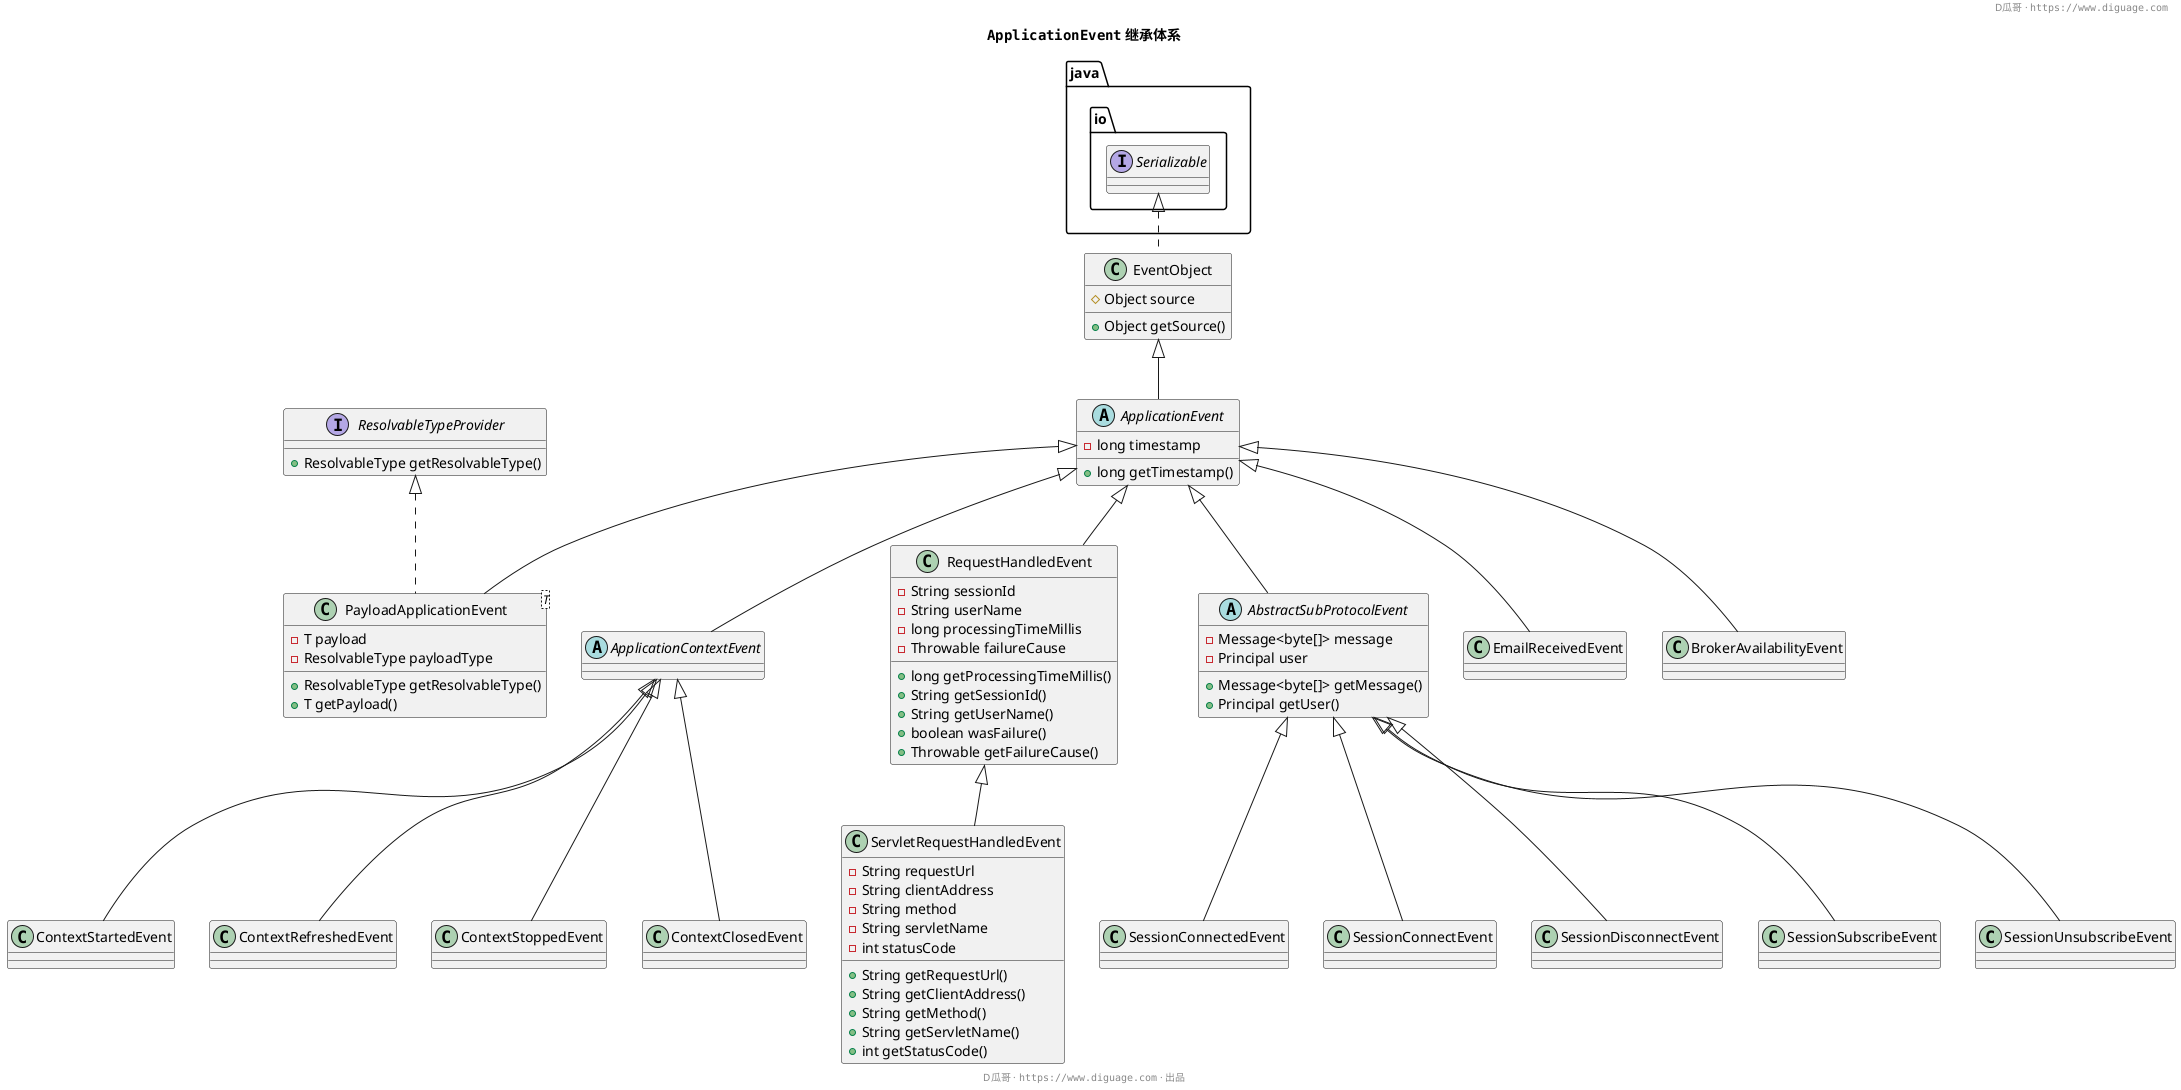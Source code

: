 @startuml
header D瓜哥 · ""https://www.diguage.com""

title **""ApplicationEvent"" 继承体系**

class EventObject implements java.io.Serializable {
  # Object source
  + Object getSource()
}

abstract class ApplicationEvent extends EventObject {
  - long timestamp
  + long getTimestamp()
}

abstract class ApplicationContextEvent extends ApplicationEvent

class ContextStartedEvent extends ApplicationContextEvent

class ContextRefreshedEvent extends ApplicationContextEvent

class ContextStoppedEvent extends ApplicationContextEvent

class ContextClosedEvent extends ApplicationContextEvent

interface ResolvableTypeProvider {
  + ResolvableType getResolvableType()
}

class PayloadApplicationEvent<T> extends ApplicationEvent implements ResolvableTypeProvider {
  - T payload
  - ResolvableType payloadType
  + ResolvableType getResolvableType()
  + T getPayload()
}

class RequestHandledEvent extends ApplicationEvent {
  - String sessionId
  - String userName
  - long processingTimeMillis
  - Throwable failureCause
  + long getProcessingTimeMillis()
  + String getSessionId()
  + String getUserName()
  + boolean wasFailure()
  + Throwable getFailureCause()
}

class ServletRequestHandledEvent extends RequestHandledEvent {
  - String requestUrl
  - String clientAddress
  - String method
  - String servletName
  - int statusCode
  + String getRequestUrl()
  + String getClientAddress()
  + String getMethod()
  + String getServletName()
  + int getStatusCode()
}

abstract class AbstractSubProtocolEvent extends ApplicationEvent {
  - Message<byte[]> message
  - Principal user
  + Message<byte[]> getMessage()
  + Principal getUser()
}

class SessionConnectedEvent extends AbstractSubProtocolEvent
class SessionConnectEvent extends AbstractSubProtocolEvent
class SessionDisconnectEvent extends AbstractSubProtocolEvent
class SessionSubscribeEvent extends AbstractSubProtocolEvent
class SessionUnsubscribeEvent extends AbstractSubProtocolEvent

class EmailReceivedEvent extends ApplicationEvent

class BrokerAvailabilityEvent extends ApplicationEvent

footer D瓜哥 · ""https://www.diguage.com"" · 出品
@enduml
